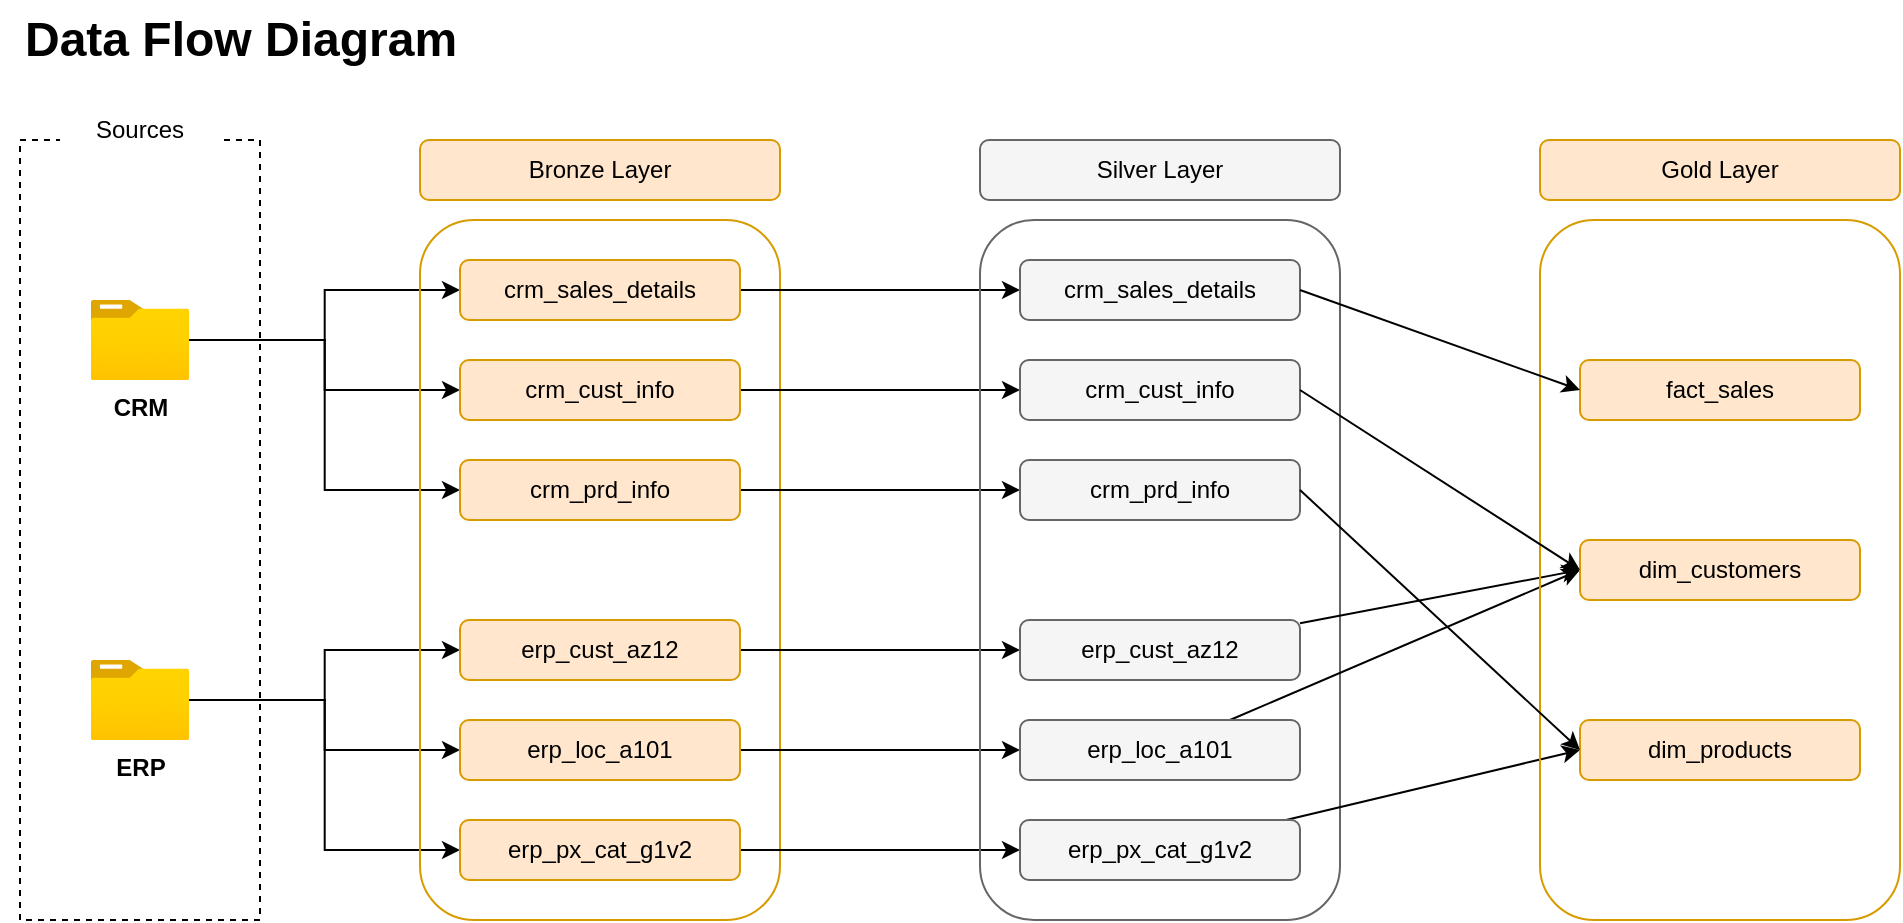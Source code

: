 <mxfile version="28.0.6">
  <diagram name="Page-1" id="6LZy2wGaIHkosrLeLsSn">
    <mxGraphModel dx="899" dy="1115" grid="1" gridSize="10" guides="1" tooltips="1" connect="1" arrows="1" fold="1" page="1" pageScale="1" pageWidth="2339" pageHeight="3300" math="0" shadow="0">
      <root>
        <mxCell id="0" />
        <mxCell id="1" parent="0" />
        <mxCell id="xFljtQe3LfoLFo4QXkJY-1" value="" style="rounded=0;whiteSpace=wrap;html=1;fillColor=none;dashed=1;" vertex="1" parent="1">
          <mxGeometry x="50" y="160" width="120" height="390" as="geometry" />
        </mxCell>
        <mxCell id="xFljtQe3LfoLFo4QXkJY-2" value="Sources" style="rounded=0;whiteSpace=wrap;html=1;strokeColor=none;" vertex="1" parent="1">
          <mxGeometry x="70" y="140" width="80" height="30" as="geometry" />
        </mxCell>
        <mxCell id="xFljtQe3LfoLFo4QXkJY-39" style="edgeStyle=orthogonalEdgeStyle;rounded=0;orthogonalLoop=1;jettySize=auto;html=1;" edge="1" parent="1" source="xFljtQe3LfoLFo4QXkJY-3" target="xFljtQe3LfoLFo4QXkJY-9">
          <mxGeometry relative="1" as="geometry" />
        </mxCell>
        <mxCell id="xFljtQe3LfoLFo4QXkJY-40" style="edgeStyle=orthogonalEdgeStyle;rounded=0;orthogonalLoop=1;jettySize=auto;html=1;entryX=0;entryY=0.5;entryDx=0;entryDy=0;" edge="1" parent="1" source="xFljtQe3LfoLFo4QXkJY-3" target="xFljtQe3LfoLFo4QXkJY-10">
          <mxGeometry relative="1" as="geometry" />
        </mxCell>
        <mxCell id="xFljtQe3LfoLFo4QXkJY-41" style="edgeStyle=orthogonalEdgeStyle;rounded=0;orthogonalLoop=1;jettySize=auto;html=1;entryX=0;entryY=0.5;entryDx=0;entryDy=0;" edge="1" parent="1" source="xFljtQe3LfoLFo4QXkJY-3" target="xFljtQe3LfoLFo4QXkJY-11">
          <mxGeometry relative="1" as="geometry" />
        </mxCell>
        <mxCell id="xFljtQe3LfoLFo4QXkJY-3" value="&lt;b&gt;CRM&lt;/b&gt;" style="image;aspect=fixed;html=1;points=[];align=center;fontSize=12;image=img/lib/azure2/general/Folder_Blank.svg;" vertex="1" parent="1">
          <mxGeometry x="85.36" y="240" width="49.29" height="40" as="geometry" />
        </mxCell>
        <mxCell id="xFljtQe3LfoLFo4QXkJY-44" style="edgeStyle=orthogonalEdgeStyle;rounded=0;orthogonalLoop=1;jettySize=auto;html=1;entryX=0;entryY=0.5;entryDx=0;entryDy=0;" edge="1" parent="1" source="xFljtQe3LfoLFo4QXkJY-4" target="xFljtQe3LfoLFo4QXkJY-14">
          <mxGeometry relative="1" as="geometry" />
        </mxCell>
        <mxCell id="xFljtQe3LfoLFo4QXkJY-45" style="edgeStyle=orthogonalEdgeStyle;rounded=0;orthogonalLoop=1;jettySize=auto;html=1;entryX=0;entryY=0.5;entryDx=0;entryDy=0;" edge="1" parent="1" source="xFljtQe3LfoLFo4QXkJY-4" target="xFljtQe3LfoLFo4QXkJY-13">
          <mxGeometry relative="1" as="geometry" />
        </mxCell>
        <mxCell id="xFljtQe3LfoLFo4QXkJY-46" style="edgeStyle=orthogonalEdgeStyle;rounded=0;orthogonalLoop=1;jettySize=auto;html=1;entryX=0;entryY=0.5;entryDx=0;entryDy=0;" edge="1" parent="1" source="xFljtQe3LfoLFo4QXkJY-4" target="xFljtQe3LfoLFo4QXkJY-12">
          <mxGeometry relative="1" as="geometry" />
        </mxCell>
        <mxCell id="xFljtQe3LfoLFo4QXkJY-4" value="&lt;b&gt;ERP&lt;/b&gt;" style="image;aspect=fixed;html=1;points=[];align=center;fontSize=12;image=img/lib/azure2/general/Folder_Blank.svg;" vertex="1" parent="1">
          <mxGeometry x="85.36" y="420" width="49.29" height="40" as="geometry" />
        </mxCell>
        <mxCell id="xFljtQe3LfoLFo4QXkJY-6" value="" style="rounded=1;whiteSpace=wrap;html=1;fillColor=none;strokeColor=#d79b00;" vertex="1" parent="1">
          <mxGeometry x="250" y="200" width="180" height="350" as="geometry" />
        </mxCell>
        <mxCell id="xFljtQe3LfoLFo4QXkJY-8" value="Bronze Layer" style="rounded=1;whiteSpace=wrap;html=1;fillColor=#ffe6cc;strokeColor=#d79b00;" vertex="1" parent="1">
          <mxGeometry x="250" y="160" width="180" height="30" as="geometry" />
        </mxCell>
        <mxCell id="xFljtQe3LfoLFo4QXkJY-47" style="edgeStyle=orthogonalEdgeStyle;rounded=0;orthogonalLoop=1;jettySize=auto;html=1;" edge="1" parent="1" source="xFljtQe3LfoLFo4QXkJY-9" target="xFljtQe3LfoLFo4QXkJY-17">
          <mxGeometry relative="1" as="geometry" />
        </mxCell>
        <mxCell id="xFljtQe3LfoLFo4QXkJY-9" value="crm_sales_details" style="rounded=1;whiteSpace=wrap;html=1;fillColor=#ffe6cc;strokeColor=#d79b00;" vertex="1" parent="1">
          <mxGeometry x="270" y="220" width="140" height="30" as="geometry" />
        </mxCell>
        <mxCell id="xFljtQe3LfoLFo4QXkJY-48" style="edgeStyle=orthogonalEdgeStyle;rounded=0;orthogonalLoop=1;jettySize=auto;html=1;" edge="1" parent="1" source="xFljtQe3LfoLFo4QXkJY-10" target="xFljtQe3LfoLFo4QXkJY-18">
          <mxGeometry relative="1" as="geometry" />
        </mxCell>
        <mxCell id="xFljtQe3LfoLFo4QXkJY-10" value="crm_cust_info" style="rounded=1;whiteSpace=wrap;html=1;fillColor=#ffe6cc;strokeColor=#d79b00;" vertex="1" parent="1">
          <mxGeometry x="270" y="270" width="140" height="30" as="geometry" />
        </mxCell>
        <mxCell id="xFljtQe3LfoLFo4QXkJY-49" style="edgeStyle=orthogonalEdgeStyle;rounded=0;orthogonalLoop=1;jettySize=auto;html=1;" edge="1" parent="1" source="xFljtQe3LfoLFo4QXkJY-11" target="xFljtQe3LfoLFo4QXkJY-19">
          <mxGeometry relative="1" as="geometry" />
        </mxCell>
        <mxCell id="xFljtQe3LfoLFo4QXkJY-11" value="crm_prd_info" style="rounded=1;whiteSpace=wrap;html=1;fillColor=#ffe6cc;strokeColor=#d79b00;" vertex="1" parent="1">
          <mxGeometry x="270" y="320" width="140" height="30" as="geometry" />
        </mxCell>
        <mxCell id="xFljtQe3LfoLFo4QXkJY-52" style="edgeStyle=orthogonalEdgeStyle;rounded=0;orthogonalLoop=1;jettySize=auto;html=1;entryX=0;entryY=0.5;entryDx=0;entryDy=0;" edge="1" parent="1" source="xFljtQe3LfoLFo4QXkJY-12" target="xFljtQe3LfoLFo4QXkJY-20">
          <mxGeometry relative="1" as="geometry" />
        </mxCell>
        <mxCell id="xFljtQe3LfoLFo4QXkJY-12" value="erp_px_cat_g1v2" style="rounded=1;whiteSpace=wrap;html=1;fillColor=#ffe6cc;strokeColor=#d79b00;" vertex="1" parent="1">
          <mxGeometry x="270" y="500" width="140" height="30" as="geometry" />
        </mxCell>
        <mxCell id="xFljtQe3LfoLFo4QXkJY-51" style="edgeStyle=orthogonalEdgeStyle;rounded=0;orthogonalLoop=1;jettySize=auto;html=1;entryX=0;entryY=0.5;entryDx=0;entryDy=0;" edge="1" parent="1" source="xFljtQe3LfoLFo4QXkJY-13" target="xFljtQe3LfoLFo4QXkJY-21">
          <mxGeometry relative="1" as="geometry" />
        </mxCell>
        <mxCell id="xFljtQe3LfoLFo4QXkJY-13" value="erp_loc_a101" style="rounded=1;whiteSpace=wrap;html=1;fillColor=#ffe6cc;strokeColor=#d79b00;" vertex="1" parent="1">
          <mxGeometry x="270" y="450" width="140" height="30" as="geometry" />
        </mxCell>
        <mxCell id="xFljtQe3LfoLFo4QXkJY-50" style="edgeStyle=orthogonalEdgeStyle;rounded=0;orthogonalLoop=1;jettySize=auto;html=1;" edge="1" parent="1" source="xFljtQe3LfoLFo4QXkJY-14" target="xFljtQe3LfoLFo4QXkJY-22">
          <mxGeometry relative="1" as="geometry" />
        </mxCell>
        <mxCell id="xFljtQe3LfoLFo4QXkJY-14" value="erp_cust_az12" style="rounded=1;whiteSpace=wrap;html=1;fillColor=#ffe6cc;strokeColor=#d79b00;" vertex="1" parent="1">
          <mxGeometry x="270" y="400" width="140" height="30" as="geometry" />
        </mxCell>
        <mxCell id="xFljtQe3LfoLFo4QXkJY-15" value="" style="rounded=1;whiteSpace=wrap;html=1;fillColor=none;strokeColor=#666666;gradientColor=none;" vertex="1" parent="1">
          <mxGeometry x="530" y="200" width="180" height="350" as="geometry" />
        </mxCell>
        <mxCell id="xFljtQe3LfoLFo4QXkJY-16" value="Silver Layer" style="rounded=1;whiteSpace=wrap;html=1;fillColor=#f5f5f5;strokeColor=#666666;gradientColor=none;" vertex="1" parent="1">
          <mxGeometry x="530" y="160" width="180" height="30" as="geometry" />
        </mxCell>
        <mxCell id="xFljtQe3LfoLFo4QXkJY-17" value="crm_sales_details" style="rounded=1;whiteSpace=wrap;html=1;fillColor=#f5f5f5;strokeColor=#666666;gradientColor=none;" vertex="1" parent="1">
          <mxGeometry x="550" y="220" width="140" height="30" as="geometry" />
        </mxCell>
        <mxCell id="xFljtQe3LfoLFo4QXkJY-18" value="crm_cust_info" style="rounded=1;whiteSpace=wrap;html=1;fillColor=#f5f5f5;strokeColor=#666666;gradientColor=none;" vertex="1" parent="1">
          <mxGeometry x="550" y="270" width="140" height="30" as="geometry" />
        </mxCell>
        <mxCell id="xFljtQe3LfoLFo4QXkJY-19" value="crm_prd_info" style="rounded=1;whiteSpace=wrap;html=1;fillColor=#f5f5f5;strokeColor=#666666;gradientColor=none;" vertex="1" parent="1">
          <mxGeometry x="550" y="320" width="140" height="30" as="geometry" />
        </mxCell>
        <mxCell id="xFljtQe3LfoLFo4QXkJY-61" style="rounded=0;orthogonalLoop=1;jettySize=auto;html=1;entryX=0;entryY=0.5;entryDx=0;entryDy=0;" edge="1" parent="1" source="xFljtQe3LfoLFo4QXkJY-20" target="xFljtQe3LfoLFo4QXkJY-35">
          <mxGeometry relative="1" as="geometry" />
        </mxCell>
        <mxCell id="xFljtQe3LfoLFo4QXkJY-20" value="erp_px_cat_g1v2" style="rounded=1;whiteSpace=wrap;html=1;fillColor=#f5f5f5;strokeColor=#666666;gradientColor=none;" vertex="1" parent="1">
          <mxGeometry x="550" y="500" width="140" height="30" as="geometry" />
        </mxCell>
        <mxCell id="xFljtQe3LfoLFo4QXkJY-60" style="rounded=0;orthogonalLoop=1;jettySize=auto;html=1;entryX=0;entryY=0.5;entryDx=0;entryDy=0;" edge="1" parent="1" source="xFljtQe3LfoLFo4QXkJY-21" target="xFljtQe3LfoLFo4QXkJY-34">
          <mxGeometry relative="1" as="geometry" />
        </mxCell>
        <mxCell id="xFljtQe3LfoLFo4QXkJY-21" value="erp_loc_a101" style="rounded=1;whiteSpace=wrap;html=1;fillColor=#f5f5f5;strokeColor=#666666;gradientColor=none;" vertex="1" parent="1">
          <mxGeometry x="550" y="450" width="140" height="30" as="geometry" />
        </mxCell>
        <mxCell id="xFljtQe3LfoLFo4QXkJY-59" style="rounded=0;orthogonalLoop=1;jettySize=auto;html=1;entryX=0;entryY=0.5;entryDx=0;entryDy=0;" edge="1" parent="1" source="xFljtQe3LfoLFo4QXkJY-22" target="xFljtQe3LfoLFo4QXkJY-34">
          <mxGeometry relative="1" as="geometry" />
        </mxCell>
        <mxCell id="xFljtQe3LfoLFo4QXkJY-22" value="erp_cust_az12" style="rounded=1;whiteSpace=wrap;html=1;fillColor=#f5f5f5;strokeColor=#666666;gradientColor=none;" vertex="1" parent="1">
          <mxGeometry x="550" y="400" width="140" height="30" as="geometry" />
        </mxCell>
        <mxCell id="xFljtQe3LfoLFo4QXkJY-31" value="" style="rounded=1;whiteSpace=wrap;html=1;fillColor=none;strokeColor=#d79b00;" vertex="1" parent="1">
          <mxGeometry x="810" y="200" width="180" height="350" as="geometry" />
        </mxCell>
        <mxCell id="xFljtQe3LfoLFo4QXkJY-32" value="Gold Layer" style="rounded=1;whiteSpace=wrap;html=1;fillColor=#ffe6cc;strokeColor=#d79b00;" vertex="1" parent="1">
          <mxGeometry x="810" y="160" width="180" height="30" as="geometry" />
        </mxCell>
        <mxCell id="xFljtQe3LfoLFo4QXkJY-33" value="fact_sales" style="rounded=1;whiteSpace=wrap;html=1;fillColor=#ffe6cc;strokeColor=#d79b00;" vertex="1" parent="1">
          <mxGeometry x="830" y="270" width="140" height="30" as="geometry" />
        </mxCell>
        <mxCell id="xFljtQe3LfoLFo4QXkJY-34" value="dim_customers" style="rounded=1;whiteSpace=wrap;html=1;fillColor=#ffe6cc;strokeColor=#d79b00;" vertex="1" parent="1">
          <mxGeometry x="830" y="360" width="140" height="30" as="geometry" />
        </mxCell>
        <mxCell id="xFljtQe3LfoLFo4QXkJY-35" value="dim_products" style="rounded=1;whiteSpace=wrap;html=1;fillColor=#ffe6cc;strokeColor=#d79b00;" vertex="1" parent="1">
          <mxGeometry x="830" y="450" width="140" height="30" as="geometry" />
        </mxCell>
        <mxCell id="xFljtQe3LfoLFo4QXkJY-56" value="" style="endArrow=classic;html=1;rounded=0;exitX=1;exitY=0.5;exitDx=0;exitDy=0;entryX=0;entryY=0.5;entryDx=0;entryDy=0;" edge="1" parent="1" source="xFljtQe3LfoLFo4QXkJY-17" target="xFljtQe3LfoLFo4QXkJY-33">
          <mxGeometry width="50" height="50" relative="1" as="geometry">
            <mxPoint x="760" y="410" as="sourcePoint" />
            <mxPoint x="810" y="360" as="targetPoint" />
          </mxGeometry>
        </mxCell>
        <mxCell id="xFljtQe3LfoLFo4QXkJY-57" value="" style="endArrow=classic;html=1;rounded=0;exitX=1;exitY=0.5;exitDx=0;exitDy=0;entryX=0;entryY=0.5;entryDx=0;entryDy=0;" edge="1" parent="1" source="xFljtQe3LfoLFo4QXkJY-18" target="xFljtQe3LfoLFo4QXkJY-34">
          <mxGeometry width="50" height="50" relative="1" as="geometry">
            <mxPoint x="690" y="280" as="sourcePoint" />
            <mxPoint x="830" y="340" as="targetPoint" />
          </mxGeometry>
        </mxCell>
        <mxCell id="xFljtQe3LfoLFo4QXkJY-58" value="" style="endArrow=classic;html=1;rounded=0;exitX=1;exitY=0.5;exitDx=0;exitDy=0;entryX=0;entryY=0.5;entryDx=0;entryDy=0;" edge="1" parent="1" source="xFljtQe3LfoLFo4QXkJY-19" target="xFljtQe3LfoLFo4QXkJY-35">
          <mxGeometry width="50" height="50" relative="1" as="geometry">
            <mxPoint x="720" y="440" as="sourcePoint" />
            <mxPoint x="770" y="390" as="targetPoint" />
          </mxGeometry>
        </mxCell>
        <mxCell id="xFljtQe3LfoLFo4QXkJY-62" value="&lt;b&gt;&lt;font style=&quot;font-size: 24px;&quot;&gt;Data Flow Diagram&lt;/font&gt;&lt;/b&gt;" style="text;html=1;align=center;verticalAlign=middle;resizable=0;points=[];autosize=1;strokeColor=none;fillColor=none;" vertex="1" parent="1">
          <mxGeometry x="40" y="90" width="240" height="40" as="geometry" />
        </mxCell>
      </root>
    </mxGraphModel>
  </diagram>
</mxfile>
